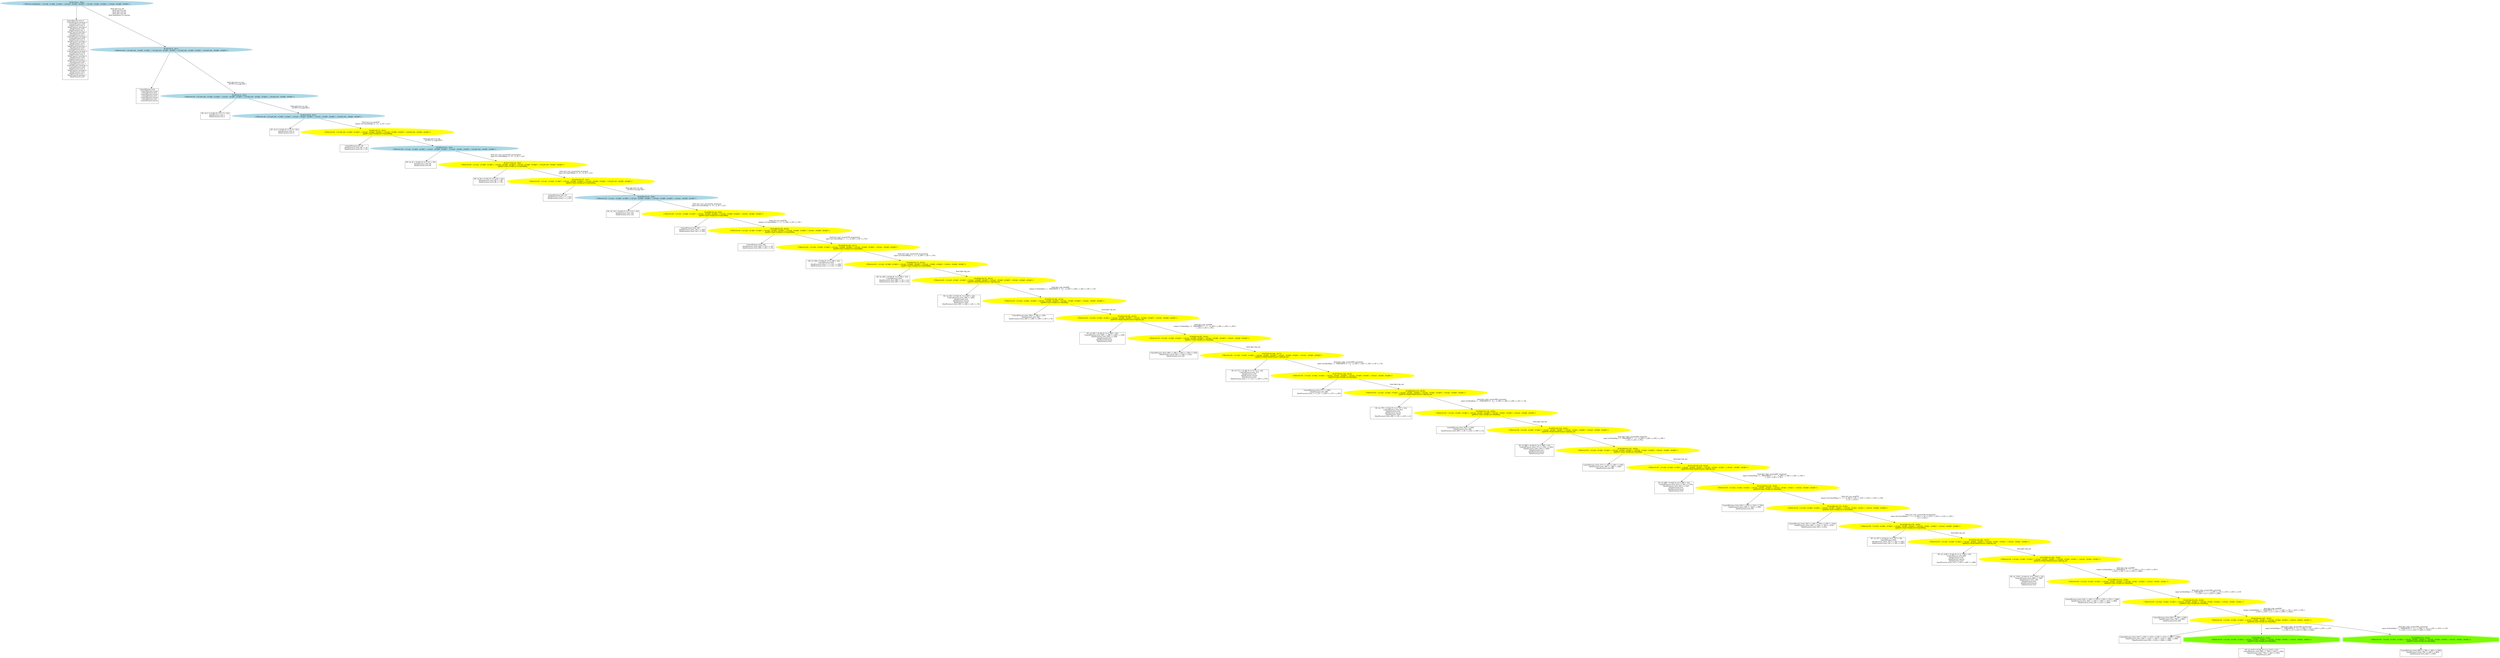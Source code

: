 digraph fscn {
EC1 [
	label="EC#1<Ev:1 , H:0>
( Observer:initialstate , ( n1:cp0 , n1:dp0 , n1:dp0 ) , ( n2:cp0 , n2:dp0 , n2:dp0 ) , ( n3:cp0 , n3:dp0 , n3:dp0 ) , ( n4:cp0 , n4:dp0 , n4:dp0 ) )"
	color=lightblue
	shape=ellipse
	style=filled
]
EC1 -> ED1
ED1 [
	label="ControlProcess.e=e_0
	ControlProcess.tau=tau_0
	ControlProcess.cl=0
	DataProcess1.e=e_0
	DataProcess1.tau=tau_0
	DataProcess1.cl=0
	DataProcess2.e=e_1
	DataProcess2.tau=tau_1
	DataProcess2.cl=0
	ControlProcess.e=e_1
	ControlProcess.tau=tau_1
	ControlProcess.cl=0
	DataProcess1.e=e_2
	DataProcess1.tau=tau_2
	DataProcess1.cl=0
	DataProcess2.e=e_3
	DataProcess2.tau=tau_3
	DataProcess2.cl=0
	ControlProcess.e=e_2
	ControlProcess.tau=tau_2
	ControlProcess.cl=0
	DataProcess1.e=e_4
	DataProcess1.tau=tau_4
	DataProcess1.cl=0
	DataProcess2.e=e_5
	DataProcess2.tau=tau_5
	DataProcess2.cl=0
	ControlProcess.e=e_3
	ControlProcess.tau=tau_3
	ControlProcess.cl=0
	DataProcess1.e=e_6
	DataProcess1.tau=tau_6
	DataProcess1.cl=0
	DataProcess2.e=e_7
	DataProcess2.tau=tau_7
	DataProcess2.cl=0
	"
	shape=box
]
EC1 -> EC2 [
	label="fired cp0->cp_init
	fired cp0->cp_init
	fired cp0->cp_init
	fired cp0->cp_init
	fired initialstate->o_startup
	"
]
EC2 [
	label="EC#2<Ev:2 , H:1>
( Observer:o0 , ( n1:cp0_init , n1:dp0 , n1:dp0 ) , ( n2:cp0_init , n2:dp0 , n2:dp0 ) , ( n3:cp0_init , n3:dp0 , n3:dp0 ) , ( n4:cp0_init , n4:dp0 , n4:dp0 ) )"
	color=lightblue
	shape=ellipse
	style=filled
]
EC2 -> ED2
ED2 [
	label="ControlProcess.e=0
	ControlProcess.tau=4
	ControlProcess.e=0
	ControlProcess.tau=4
	ControlProcess.e=0
	ControlProcess.tau=4
	ControlProcess.e=0
	ControlProcess.tau=4
	"
	shape=box
]
EC2 -> EC6 [
	label="fired cp0_init->cp_init
	OUTPUT n2:Log( INIT )
	"
]
EC6 [
	label="EC#6<Ev:3 , H:2>
( Observer:o0 , ( n1:cp0_init , n1:dp0 , n1:dp0 ) , ( n2:cp1 , n2:dp0 , n2:dp0 ) , ( n3:cp0_init , n3:dp0 , n3:dp0 ) , ( n4:cp0_init , n4:dp0 , n4:dp0 ) )"
	color=lightblue
	shape=ellipse
	style=filled
]
EC6 -> ED6
ED6 [
	label="NC: ((t_5 < 4) && (0 <= (t_5 + -2)))
	DataProcess1.cl=z_1
	DataProcess2.cl=z_1
	"
	shape=box
]
EC6 -> EC13 [
	label="fired cp0_init->cp_init
	OUTPUT n3:Log( INIT )
	"
]
EC13 [
	label="EC#13<Ev:9 , H:3>
( Observer:o0 , ( n1:cp0_init , n1:dp0 , n1:dp0 ) , ( n2:cp1 , n2:dp0 , n2:dp0 ) , ( n3:cp1 , n3:dp0 , n3:dp0 ) , ( n4:cp0_init , n4:dp0 , n4:dp0 ) )"
	color=lightblue
	shape=ellipse
	style=filled
]
EC13 -> ED13
ED13 [
	label="NC: ((t_9 < 4) && (0 <= (t_9 + -2)))
	DataProcess1.cl=z_6
	DataProcess2.cl=z_6
	"
	shape=box
]
EC13 -> EC47 [
	label="fired cp1->cp_sendCM
	output n3:ControlMsg( [ 0 , 0 ] , (z_30 + z_6) )
	"
]
EC47 [
	label="EC#47<Ev:17 , H:4>
( Observer:o0 , ( n1:cp0_init , n1:dp0 , n1:dp0 ) , ( n2:cp1 , n2:dp0 , n2:dp0 ) , ( n3:cp2 , n3:dp0 , n3:dp0 ) , ( n4:cp0_init , n4:dp0 , n4:dp0 ) )
tpid#1->inst::Trickle.n3->ControlMsg"
	color=yellow
	shape=ellipse
	style=filled
]
EC47 -> ED47
ED47 [
	label="ControlProcess.cl=z_30
	DataProcess1.cl=(z_30 + z_6)
	DataProcess2.cl=(z_30 + z_6)
	"
	shape=box
]
EC47 -> EC92 [
	label="fired cp0_init->cp_init
	OUTPUT n1:Log( INIT )
	"
]
EC92 [
	label="EC#92<Ev:21 , H:5>
( Observer:o0 , ( n1:cp1 , n1:dp0 , n1:dp0 ) , ( n2:cp1 , n2:dp0 , n2:dp0 ) , ( n3:cp2 , n3:dp0 , n3:dp0 ) , ( n4:cp0_init , n4:dp0 , n4:dp0 ) )"
	color=lightblue
	shape=ellipse
	style=filled
]
EC92 -> ED92
ED92 [
	label="NC: ((t_51 < 4) && (0 <= (t_51 + -2)))
	DataProcess1.cl=z_60
	DataProcess2.cl=z_60
	"
	shape=box
]
EC92 -> EC117 [
	label="fired cp1->cp1_receiveCM_inconsistent
	input n1:ControlMsg( [ 0 , 0 ] , (z_30 + z_6) )
	"
]
EC117 [
	label="EC#117<Ev:32 , H:6>
( Observer:o0 , ( n1:cp1 , n1:dp0 , n1:dp0 ) , ( n2:cp1 , n2:dp0 , n2:dp0 ) , ( n3:cp2 , n3:dp0 , n3:dp0 ) , ( n4:cp0_init , n4:dp0 , n4:dp0 ) )
tpid#2->inst::Trickle.n1->ControlMsg"
	color=yellow
	shape=ellipse
	style=filled
]
EC117 -> ED117
ED117 [
	label="NC: ((t_64 < 4) && (0 <= (t_64 + -2)))
	DataProcess1.cl=(z_60 + z_76)
	DataProcess2.cl=(z_60 + z_76)
	"
	shape=box
]
EC117 -> EC193 [
	label="fired cp1->cp1_receiveCM_consistent
	input n2:ControlMsg( [ 0 , 0 ] , (z_30 + z_6) )
	"
]
EC193 [
	label="EC#193<Ev:37 , H:7>
( Observer:o0 , ( n1:cp1 , n1:dp0 , n1:dp0 ) , ( n2:cp1 , n2:dp0 , n2:dp0 ) , ( n3:cp2 , n3:dp0 , n3:dp0 ) , ( n4:cp0_init , n4:dp0 , n4:dp0 ) )
tpid#3->inst::Trickle.n2->ControlMsg"
	color=yellow
	shape=ellipse
	style=filled
]
EC193 -> ED193
ED193 [
	label="ControlProcess.cl=z_121
	DataProcess1.cl=(z_1 + z_121)
	DataProcess2.cl=(z_1 + z_121)
	"
	shape=box
]
EC193 -> EC230 [
	label="fired cp0_init->cp_init
	OUTPUT n4:Log( INIT )
	"
]
EC230 [
	label="EC#230<Ev:47 , H:8>
( Observer:o0 , ( n1:cp1 , n1:dp0 , n1:dp0 ) , ( n2:cp1 , n2:dp0 , n2:dp0 ) , ( n3:cp2 , n3:dp0 , n3:dp0 ) , ( n4:cp1 , n4:dp0 , n4:dp0 ) )"
	color=lightblue
	shape=ellipse
	style=filled
]
EC230 -> ED230
ED230 [
	label="NC: ((t_113 < 4) && (0 <= (t_113 + -2)))
	DataProcess1.cl=z_143
	DataProcess2.cl=z_143
	"
	shape=box
]
EC230 -> EC298 [
	label="fired cp1->cp1_receiveCM_consistent
	input n4:ControlMsg( [ 0 , 0 ] , (z_30 + z_6) )
	"
]
EC298 [
	label="EC#298<Ev:54 , H:9>
( Observer:o0 , ( n1:cp1 , n1:dp0 , n1:dp0 ) , ( n2:cp1 , n2:dp0 , n2:dp0 ) , ( n3:cp2 , n3:dp0 , n3:dp0 ) , ( n4:cp1 , n4:dp0 , n4:dp0 ) )
tpid#4->inst::Trickle.n4->ControlMsg"
	color=yellow
	shape=ellipse
	style=filled
]
EC298 -> ED298
ED298 [
	label="ControlProcess.cl=z_183
	DataProcess1.cl=(z_143 + z_183)
	DataProcess2.cl=(z_143 + z_183)
	"
	shape=box
]
EC298 -> EC348 [
	label="fired cp1->cp_sendCM
	output n1:ControlMsg( [ 1 , 1 ] , (z_208 + z_60 + z_76) )
	"
]
EC348 [
	label="EC#348<Ev:64 , H:10>
( Observer:o0 , ( n1:cp2 , n1:dp0 , n1:dp0 ) , ( n2:cp1 , n2:dp0 , n2:dp0 ) , ( n3:cp2 , n3:dp0 , n3:dp0 ) , ( n4:cp1 , n4:dp0 , n4:dp0 ) )
tpid#5->inst::Trickle.n1->ControlMsg"
	color=yellow
	shape=ellipse
	style=filled
]
EC348 -> ED348
ED348 [
	label="ControlProcess.cl=z_208
	DataProcess1.cl=(z_208 + z_60 + z_76)
	DataProcess2.cl=(z_208 + z_60 + z_76)
	"
	shape=box
]
EC348 -> EC430 [
	label="fired cp1->cp1_receiveCM_inconsistent
	input n2:ControlMsg( [ 1 , 1 ] , (z_208 + z_60 + z_76) )
	"
]
EC430 [
	label="EC#430<Ev:68 , H:11>
( Observer:o0 , ( n1:cp2 , n1:dp0 , n1:dp0 ) , ( n2:cp1 , n2:dp0 , n2:dp0 ) , ( n3:cp2 , n3:dp0 , n3:dp0 ) , ( n4:cp1 , n4:dp0 , n4:dp0 ) )
tpid#6->inst::Trickle.n2->ControlMsg"
	color=yellow
	shape=ellipse
	style=filled
]
EC430 -> ED430
ED430 [
	label="NC: ((t_189 < 4) && (0 <= (t_189 + -2)))
	ControlProcess.cl=0
	DataProcess1.cl=(z_1 + z_121 + z_249)
	DataProcess2.cl=(z_1 + z_121 + z_249)
	"
	shape=box
]
EC430 -> EC465 [
	label="fired cp2->cp2_receiveCM_inconsistent
	input n3:ControlMsg( [ 1 , 1 ] , (z_208 + z_60 + z_76) )
	"
]
EC465 [
	label="EC#465<Ev:73 , H:12>
( Observer:o0 , ( n1:cp2 , n1:dp0 , n1:dp0 ) , ( n2:cp1 , n2:dp0 , n2:dp0 ) , ( n3:cp1 , n3:dp0 , n3:dp0 ) , ( n4:cp1 , n4:dp0 , n4:dp0 ) )
tpid#7->inst::Trickle.n3->ControlMsg"
	color=yellow
	shape=ellipse
	style=filled
]
EC465 -> ED465
ED465 [
	label="NC: ((t_205 < 4) && (0 <= (t_205 + -2)))
	ControlProcess.cl=0
	DataProcess1.cl=(z_266 + z_30 + z_6)
	DataProcess2.cl=(z_266 + z_30 + z_6)
	"
	shape=box
]
EC465 -> EC502 [
	label="fired dp0->dp_init
	"
]
EC502 [
	label="EC#502<Ev:75 , H:13>
( Observer:o0 , ( n1:cp2 , n1:dp1 , n1:dp0 ) , ( n2:cp1 , n2:dp0 , n2:dp0 ) , ( n3:cp1 , n3:dp0 , n3:dp0 ) , ( n4:cp1 , n4:dp0 , n4:dp0 ) )
tpid#8->Node.DataProcess1->dp0.dp_init"
	color=yellow
	shape=ellipse
	style=filled
]
EC502 -> ED502
ED502 [
	label="NC: ((t_543 < 4) && (0 <= (t_543 + -2)))
	ControlProcess.cl=(z_208 + z_284)
	DataProcess1.e=0
	DataProcess1.tau=4
	DataProcess1.cl=0
	DataProcess2.cl=(z_208 + z_284 + z_60 + z_76)
	"
	shape=box
]
EC502 -> EC522 [
	label="fired dp1->dp_sendDM
	output n1:DataMsg( { 1 , FRAGMENT_0 , 0 } , (z_208 + z_284 + z_292 + z_60 + z_76)
	 )
	"
]
EC522 [
	label="EC#522<Ev:84 , H:14>
( Observer:o0 , ( n1:cp2 , n1:dp2 , n1:dp0 ) , ( n2:cp1 , n2:dp0 , n2:dp0 ) , ( n3:cp1 , n3:dp0 , n3:dp0 ) , ( n4:cp1 , n4:dp0 , n4:dp0 ) )
tpid#9->inst::Trickle.n1->DataMsg"
	color=yellow
	shape=ellipse
	style=filled
]
EC522 -> ED522
ED522 [
	label="ControlProcess.cl=(z_208 + z_284 + z_292)
	DataProcess1.cl=z_292
	DataProcess2.cl=(z_208 + z_284 + z_292 + z_60 + z_76)
	"
	shape=box
]
EC522 -> EC612 [
	label="fired dp0->dp_init
	"
]
EC612 [
	label="EC#612<Ev:85 , H:15>
( Observer:o0 , ( n1:cp2 , n1:dp2 , n1:dp1 ) , ( n2:cp1 , n2:dp0 , n2:dp0 ) , ( n3:cp1 , n3:dp0 , n3:dp0 ) , ( n4:cp1 , n4:dp0 , n4:dp0 ) )
tpid#10->Node.DataProcess2->dp0.dp_init"
	color=yellow
	shape=ellipse
	style=filled
]
EC612 -> ED612
ED612 [
	label="NC: ((t_626 < 4) && (0 <= (t_626 + -2)))
	ControlProcess.cl=(z_208 + z_284 + z_292 + z_328)
	DataProcess1.cl=(z_292 + z_328)
	DataProcess2.e=0
	DataProcess2.tau=4
	DataProcess2.cl=0
	"
	shape=box
]
EC612 -> EC622 [
	label="fired dp1->dp_sendDM
	output n1:DataMsg( { 2 , FRAGMENT_1 , 1 } , (z_208 + z_284 + z_292 + z_328 + 
	z_332 + z_60 + z_76) )
	"
]
EC622 [
	label="EC#622<Ev:95 , H:16>
( Observer:o0 , ( n1:cp2 , n1:dp2 , n1:dp2 ) , ( n2:cp1 , n2:dp0 , n2:dp0 ) , ( n3:cp1 , n3:dp0 , n3:dp0 ) , ( n4:cp1 , n4:dp0 , n4:dp0 ) )
tpid#11->inst::Trickle.n1->DataMsg"
	color=yellow
	shape=ellipse
	style=filled
]
EC622 -> ED622
ED622 [
	label="ControlProcess.cl=(z_208 + z_284 + z_292 + z_328 + z_332)
	DataProcess1.cl=(z_292 + z_328 + z_332)
	DataProcess2.cl=z_332
	"
	shape=box
]
EC622 -> EC728 [
	label="fired dp0->dp_init
	"
]
EC728 [
	label="EC#728<Ev:100 , H:17>
( Observer:o0 , ( n1:cp2 , n1:dp2 , n1:dp2 ) , ( n2:cp1 , n2:dp1 , n2:dp0 ) , ( n3:cp1 , n3:dp0 , n3:dp0 ) , ( n4:cp1 , n4:dp0 , n4:dp0 ) )
tpid#12->Node.DataProcess1->dp0.dp_init"
	color=yellow
	shape=ellipse
	style=filled
]
EC728 -> ED728
ED728 [
	label="NC: ((t_711 < 4) && (0 <= (t_711 + -2)))
	ControlProcess.cl=z_373
	DataProcess1.e=0
	DataProcess1.tau=4
	DataProcess1.cl=0
	DataProcess2.cl=(z_1 + z_121 + z_249 + z_373)
	"
	shape=box
]
EC728 -> EC778 [
	label="fired dp1->dp1_receiveDM_consistent
	input n2:DataMsg( { 1 , FRAGMENT_0 , 0 } , (z_208 + z_284 + z_292 + z_60 + z_76) 
	)
	"
]
EC778 [
	label="EC#778<Ev:106 , H:18>
( Observer:o0 , ( n1:cp2 , n1:dp2 , n1:dp2 ) , ( n2:cp1 , n2:dp1 , n2:dp0 ) , ( n3:cp1 , n3:dp0 , n3:dp0 ) , ( n4:cp1 , n4:dp0 , n4:dp0 ) )
tpid#13->inst::Trickle.n2->DataMsg"
	color=yellow
	shape=ellipse
	style=filled
]
EC778 -> ED778
ED778 [
	label="ControlProcess.cl=(z_373 + z_393)
	DataProcess1.cl=z_393
	DataProcess2.cl=(z_1 + z_121 + z_249 + z_373 + z_393)
	"
	shape=box
]
EC778 -> EC844 [
	label="fired dp0->dp_init
	"
]
EC844 [
	label="EC#844<Ev:115 , H:19>
( Observer:o0 , ( n1:cp2 , n1:dp2 , n1:dp2 ) , ( n2:cp1 , n2:dp1 , n2:dp0 ) , ( n3:cp1 , n3:dp1 , n3:dp0 ) , ( n4:cp1 , n4:dp0 , n4:dp0 ) )
tpid#14->Node.DataProcess1->dp0.dp_init"
	color=yellow
	shape=ellipse
	style=filled
]
EC844 -> ED844
ED844 [
	label="NC: ((t_797 < 4) && (0 <= (t_797 + -2)))
	ControlProcess.cl=z_418
	DataProcess1.e=0
	DataProcess1.tau=4
	DataProcess1.cl=0
	DataProcess2.cl=(z_266 + z_30 + z_418 + z_6)
	"
	shape=box
]
EC844 -> EC942 [
	label="fired dp1->dp1_receiveDM_consistent
	input n3:DataMsg( { 1 , FRAGMENT_0 , 0 } , (z_208 + z_284 + z_292 + z_60 + z_76) 
	)
	"
]
EC942 [
	label="EC#942<Ev:118 , H:20>
( Observer:o0 , ( n1:cp2 , n1:dp2 , n1:dp2 ) , ( n2:cp1 , n2:dp1 , n2:dp0 ) , ( n3:cp1 , n3:dp1 , n3:dp0 ) , ( n4:cp1 , n4:dp0 , n4:dp0 ) )
tpid#15->inst::Trickle.n3->DataMsg"
	color=yellow
	shape=ellipse
	style=filled
]
EC942 -> ED942
ED942 [
	label="ControlProcess.cl=(z_418 + z_454)
	DataProcess1.cl=z_454
	DataProcess2.cl=(z_266 + z_30 + z_418 + z_454 + z_6)
	"
	shape=box
]
EC942 -> EC972 [
	label="fired dp0->dp_init
	"
]
EC972 [
	label="EC#972<Ev:122 , H:21>
( Observer:o0 , ( n1:cp2 , n1:dp2 , n1:dp2 ) , ( n2:cp1 , n2:dp1 , n2:dp1 ) , ( n3:cp1 , n3:dp1 , n3:dp0 ) , ( n4:cp1 , n4:dp0 , n4:dp0 ) )
tpid#16->Node.DataProcess2->dp0.dp_init"
	color=yellow
	shape=ellipse
	style=filled
]
EC972 -> ED972
ED972 [
	label="NC: ((t_888 < 4) && (0 <= (t_888 + -2)))
	ControlProcess.cl=(z_373 + z_393 + z_465)
	DataProcess1.cl=(z_393 + z_465)
	DataProcess2.e=0
	DataProcess2.tau=4
	DataProcess2.cl=0
	"
	shape=box
]
EC972 -> EC1020 [
	label="fired dp1->dp1_receiveDM_consistent
	input n2:DataMsg( { 2 , FRAGMENT_1 , 1 } , (z_208 + z_284 + z_292 + z_328 + 
	z_332 + z_60 + z_76) )
	"
]
EC1020 [
	label="EC#1020<Ev:131 , H:22>
( Observer:o0 , ( n1:cp2 , n1:dp2 , n1:dp2 ) , ( n2:cp1 , n2:dp1 , n2:dp1 ) , ( n3:cp1 , n3:dp1 , n3:dp0 ) , ( n4:cp1 , n4:dp0 , n4:dp0 ) )
tpid#17->inst::Trickle.n2->DataMsg"
	color=yellow
	shape=ellipse
	style=filled
]
EC1020 -> ED1020
ED1020 [
	label="ControlProcess.cl=(z_373 + z_393 + z_465 + z_481)
	DataProcess1.cl=(z_393 + z_465 + z_481)
	DataProcess2.cl=z_481
	"
	shape=box
]
EC1020 -> EC1133 [
	label="fired dp0->dp_init
	"
]
EC1133 [
	label="EC#1133<Ev:139 , H:23>
( Observer:o0 , ( n1:cp2 , n1:dp2 , n1:dp2 ) , ( n2:cp1 , n2:dp1 , n2:dp1 ) , ( n3:cp1 , n3:dp1 , n3:dp1 ) , ( n4:cp1 , n4:dp0 , n4:dp0 ) )
tpid#18->Node.DataProcess2->dp0.dp_init"
	color=yellow
	shape=ellipse
	style=filled
]
EC1133 -> ED1133
ED1133 [
	label="NC: ((t_989 < 4) && (0 <= (t_989 + -2)))
	ControlProcess.cl=(z_418 + z_454 + z_518)
	DataProcess1.cl=(z_454 + z_518)
	DataProcess2.e=0
	DataProcess2.tau=4
	DataProcess2.cl=0
	"
	shape=box
]
EC1133 -> EC1220 [
	label="fired dp1->dp1_receiveDM_consistent
	input n3:DataMsg( { 2 , FRAGMENT_1 , 1 } , (z_208 + z_284 + z_292 + z_328 + 
	z_332 + z_60 + z_76) )
	"
]
EC1220 [
	label="EC#1220<Ev:155 , H:24>
( Observer:o0 , ( n1:cp2 , n1:dp2 , n1:dp2 ) , ( n2:cp1 , n2:dp1 , n2:dp1 ) , ( n3:cp1 , n3:dp1 , n3:dp1 ) , ( n4:cp1 , n4:dp0 , n4:dp0 ) )
tpid#19->inst::Trickle.n3->DataMsg"
	color=yellow
	shape=ellipse
	style=filled
]
EC1220 -> ED1220
ED1220 [
	label="ControlProcess.cl=(z_418 + z_454 + z_518 + z_550)
	DataProcess1.cl=(z_454 + z_518 + z_550)
	DataProcess2.cl=z_550
	"
	shape=box
]
EC1220 -> EC1400 [
	label="fired cp1->cp_sendCM
	output n3:ControlMsg( [ 1 , 1 ] , (z_266 + z_30 + z_418 + z_454 + z_518 + z_550 
	+ z_6 + z_614) )
	"
]
EC1400 [
	label="EC#1400<Ev:173 , H:25>
( Observer:o0 , ( n1:cp2 , n1:dp2 , n1:dp2 ) , ( n2:cp1 , n2:dp1 , n2:dp1 ) , ( n3:cp2 , n3:dp1 , n3:dp1 ) , ( n4:cp1 , n4:dp0 , n4:dp0 ) )
tpid#20->inst::Trickle.n3->ControlMsg"
	color=yellow
	shape=ellipse
	style=filled
]
EC1400 -> ED1400
ED1400 [
	label="ControlProcess.cl=(z_418 + z_454 + z_518 + z_550 + z_614)
	DataProcess1.cl=(z_454 + z_518 + z_550 + z_614)
	DataProcess2.cl=(z_550 + z_614)
	"
	shape=box
]
EC1400 -> EC1600 [
	label="fired cp1->cp1_receiveCM_inconsistent
	input n4:ControlMsg( [ 1 , 1 ] , (z_266 + z_30 + z_418 + z_454 + z_518 + z_550 + 
	z_6 + z_614) )
	"
]
EC1600 [
	label="EC#1600<Ev:176 , H:26>
( Observer:o0 , ( n1:cp2 , n1:dp2 , n1:dp2 ) , ( n2:cp1 , n2:dp1 , n2:dp1 ) , ( n3:cp2 , n3:dp1 , n3:dp1 ) , ( n4:cp1 , n4:dp0 , n4:dp0 ) )
tpid#21->inst::Trickle.n4->ControlMsg"
	color=yellow
	shape=ellipse
	style=filled
]
EC1600 -> ED1600
ED1600 [
	label="NC: ((t_357 < 4) && (0 <= (t_357 + -2)))
	ControlProcess.cl=0
	DataProcess1.cl=(z_143 + z_183 + z_687)
	DataProcess2.cl=(z_143 + z_183 + z_687)
	"
	shape=box
]
EC1600 -> EC1637 [
	label="fired dp0->dp_init
	"
]
EC1637 [
	label="EC#1637<Ev:201 , H:27>
( Observer:o0 , ( n1:cp2 , n1:dp2 , n1:dp2 ) , ( n2:cp1 , n2:dp1 , n2:dp1 ) , ( n3:cp2 , n3:dp1 , n3:dp1 ) , ( n4:cp1 , n4:dp1 , n4:dp0 ) )
tpid#22->Node.DataProcess1->dp0.dp_init"
	color=yellow
	shape=ellipse
	style=filled
]
EC1637 -> ED1637
ED1637 [
	label="NC: ((t_1228 < 4) && (0 <= (t_1228 + -2)))
	ControlProcess.cl=z_699
	DataProcess1.e=0
	DataProcess1.tau=4
	DataProcess1.cl=0
	DataProcess2.cl=(z_143 + z_183 + z_687 + z_699)
	"
	shape=box
]
EC1637 -> EC1966 [
	label="fired dp0->dp_init
	"
]
EC1966 [
	label="EC#1966<Ev:203 , H:28>
( Observer:o0 , ( n1:cp2 , n1:dp2 , n1:dp2 ) , ( n2:cp1 , n2:dp1 , n2:dp1 ) , ( n3:cp2 , n3:dp1 , n3:dp1 ) , ( n4:cp1 , n4:dp1 , n4:dp1 ) )
tpid#23->Node.DataProcess2->dp0.dp_init"
	color=yellow
	shape=ellipse
	style=filled
]
EC1966 -> ED1966
ED1966 [
	label="NC: ((t_1333 < 4) && (0 <= (t_1333 + -2)))
	ControlProcess.cl=(z_699 + z_799)
	DataProcess1.cl=z_799
	DataProcess2.e=0
	DataProcess2.tau=4
	DataProcess2.cl=0
	"
	shape=box
]
EC1966 -> EC1990 [
	label="fired dp1->dp_sendDM
	output n3:DataMsg( { 2 , FRAGMENT_1 , 1 } , (z_266 + z_30 + z_418 + z_454 + 
	z_518 + z_550 + z_6 + z_614 + z_806) )
	"
]
EC1990 [
	label="EC#1990<Ev:212 , H:29>
( Observer:o0 , ( n1:cp2 , n1:dp2 , n1:dp2 ) , ( n2:cp1 , n2:dp1 , n2:dp1 ) , ( n3:cp2 , n3:dp1 , n3:dp2 ) , ( n4:cp1 , n4:dp1 , n4:dp1 ) )
tpid#24->inst::Trickle.n3->DataMsg"
	color=yellow
	shape=ellipse
	style=filled
]
EC1990 -> ED1990
ED1990 [
	label="ControlProcess.cl=(z_418 + z_454 + z_518 + z_550 + z_614 + z_806)
	DataProcess1.cl=(z_454 + z_518 + z_550 + z_614 + z_806)
	DataProcess2.cl=(z_550 + z_614 + z_806)
	"
	shape=box
]
EC1990 -> EC2104 [
	label="fired dp1->dp1_receiveDM_consistent
	input n4:DataMsg( { 2 , FRAGMENT_1 , 1 } , (z_266 + z_30 + z_418 + z_454 + z_518 
	+ z_550 + z_6 + z_614 + z_806) )
	"
]
EC2104 [
	label="EC#2104<Ev:216 , H:30>
( Observer:o0 , ( n1:cp2 , n1:dp2 , n1:dp2 ) , ( n2:cp1 , n2:dp1 , n2:dp1 ) , ( n3:cp2 , n3:dp1 , n3:dp2 ) , ( n4:cp1 , n4:dp1 , n4:dp1 ) )
tpid#25->inst::Trickle.n4->DataMsg"
	color=yellow
	shape=ellipse
	style=filled
]
EC2104 -> ED2104
ED2104 [
	label="ControlProcess.cl=(z_699 + z_799 + z_843)
	DataProcess1.cl=(z_799 + z_843)
	DataProcess2.cl=z_843
	"
	shape=box
]
EC2104 -> EC2154 [
	label="fired dp1->dp_sendDM
	output n3:DataMsg( { 1 , FRAGMENT_0 , 0 } , (z_266 + z_30 + z_418 + z_454 + 
	z_518 + z_550 + z_6 + z_614 + z_806 + z_858) )
	"
]
EC2154 [
	label="EC#2154<Ev:227 , H:31>
( Observer:o0 , ( n1:cp2 , n1:dp2 , n1:dp2 ) , ( n2:cp1 , n2:dp1 , n2:dp1 ) , ( n3:cp2 , n3:dp2 , n3:dp2 ) , ( n4:cp1 , n4:dp1 , n4:dp1 ) )
tpid#26->inst::Trickle.n3->DataMsg"
	color=yellow
	shape=ellipse
	style=filled
]
EC2154 -> ED2154
ED2154 [
	label="ControlProcess.cl=(z_418 + z_454 + z_518 + z_550 + z_614 + z_806 + z_858)
	DataProcess1.cl=(z_454 + z_518 + z_550 + z_614 + z_806 + z_858)
	DataProcess2.cl=(z_550 + z_614 + z_806 + z_858)
	"
	shape=box
]
EC2154 -> EC2306 [
	label="fired dp1->dp1_receiveDM_inconsistent
	input n4:DataMsg( { 1 , FRAGMENT_0 , 0 } , (z_266 + z_30 + z_418 + z_454 + z_518 
	+ z_550 + z_6 + z_614 + z_806 + z_858) )
	"
]
EC2154 -> EC2308 [
	label="fired dp1->dp1_receiveDM_consistent
	input n4:DataMsg( { 1 , FRAGMENT_0 , 0 } , (z_266 + z_30 + z_418 + z_454 + z_518 
	+ z_550 + z_6 + z_614 + z_806 + z_858) )
	"
]
EC2306 [
	label="EC#2306<Ev:0 , H:32>
( Observer:o0 , ( n1:cp2 , n1:dp2 , n1:dp2 ) , ( n2:cp1 , n2:dp1 , n2:dp1 ) , ( n3:cp2 , n3:dp2 , n3:dp2 ) , ( n4:cp1 , n4:dp1 , n4:dp1 ) )
tpid#27->inst::Trickle.n4->DataMsg"
	color=lawngreen
	shape=tripleoctagon
	style=filled
]
EC2306 -> ED2306
ED2306 [
	label="NC: ((t_1410 < 4) && (0 <= (t_1410 + -2)))
	ControlProcess.cl=(z_699 + z_799 + z_843 + z_903)
	DataProcess1.cl=(z_799 + z_843 + z_903)
	DataProcess2.cl=0
	"
	shape=box
]
EC2308 [
	label="EC#2308<Ev:0 , H:32>
( Observer:o0 , ( n1:cp2 , n1:dp2 , n1:dp2 ) , ( n2:cp1 , n2:dp1 , n2:dp1 ) , ( n3:cp2 , n3:dp2 , n3:dp2 ) , ( n4:cp1 , n4:dp1 , n4:dp1 ) )
tpid#27->inst::Trickle.n4->DataMsg"
	color=lawngreen
	shape=tripleoctagon
	style=filled
]
EC2308 -> ED2308
ED2308 [
	label="ControlProcess.cl=(z_699 + z_799 + z_843 + z_903)
	DataProcess1.cl=(z_799 + z_843 + z_903)
	DataProcess2.cl=(z_843 + z_903)
	"
	shape=box
]
}